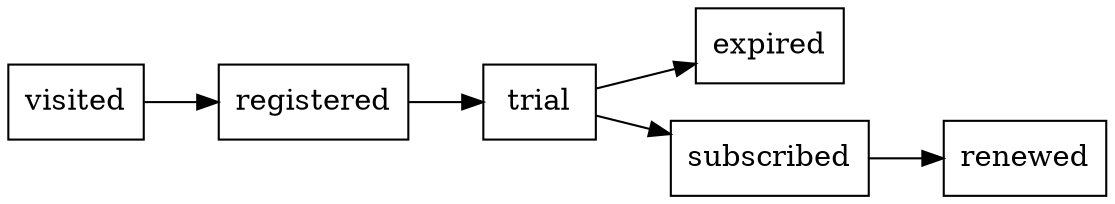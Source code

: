 digraph g {
  rankdir=LR;
  node [shape=box];
  visited -> registered;
  registered -> trial;
  trial -> expired;
  trial -> subscribed;
  subscribed -> renewed;
}
